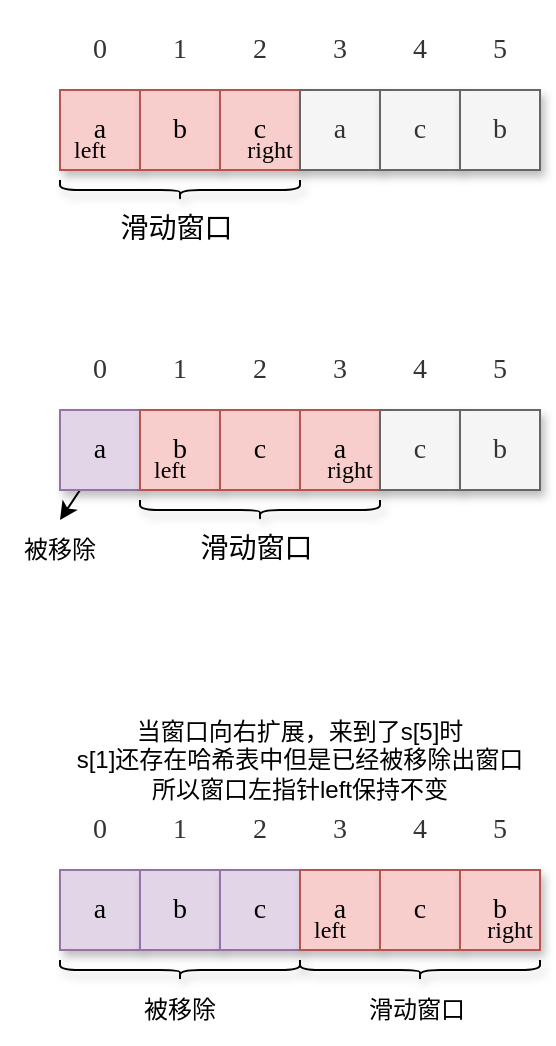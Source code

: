 <mxfile version="16.3.0" type="github">
  <diagram id="tVElOGQIKsX8lntVu8m8" name="第 1 页">
    <mxGraphModel dx="1078" dy="463" grid="1" gridSize="10" guides="1" tooltips="1" connect="1" arrows="1" fold="1" page="1" pageScale="1" pageWidth="827" pageHeight="1169" background="#ffffff" math="0" shadow="0">
      <root>
        <mxCell id="0" />
        <mxCell id="1" parent="0" />
        <mxCell id="j-Q6WdCxTVeyPvP1pBzW-1" value="&lt;font face=&quot;Comic Sans MS&quot; style=&quot;font-size: 14px&quot;&gt;0&lt;/font&gt;" style="rounded=0;whiteSpace=wrap;html=1;shadow=1;fillColor=#f5f5f5;fontColor=#333333;strokeColor=#666666;glass=0;opacity=0;" vertex="1" parent="1">
          <mxGeometry x="240" y="120" width="40" height="40" as="geometry" />
        </mxCell>
        <mxCell id="j-Q6WdCxTVeyPvP1pBzW-2" value="&lt;font face=&quot;Comic Sans MS&quot; style=&quot;font-size: 14px&quot;&gt;1&lt;/font&gt;" style="rounded=0;whiteSpace=wrap;html=1;shadow=1;fillColor=#f5f5f5;fontColor=#333333;strokeColor=#666666;glass=0;opacity=0;" vertex="1" parent="1">
          <mxGeometry x="280" y="120" width="40" height="40" as="geometry" />
        </mxCell>
        <mxCell id="j-Q6WdCxTVeyPvP1pBzW-3" value="&lt;font face=&quot;Comic Sans MS&quot; style=&quot;font-size: 14px&quot;&gt;2&lt;/font&gt;" style="rounded=0;whiteSpace=wrap;html=1;shadow=1;fillColor=#f5f5f5;fontColor=#333333;strokeColor=#666666;glass=0;opacity=0;" vertex="1" parent="1">
          <mxGeometry x="320" y="120" width="40" height="40" as="geometry" />
        </mxCell>
        <mxCell id="j-Q6WdCxTVeyPvP1pBzW-4" value="&lt;font face=&quot;Comic Sans MS&quot;&gt;&lt;span style=&quot;font-size: 14px&quot;&gt;3&lt;/span&gt;&lt;/font&gt;" style="rounded=0;whiteSpace=wrap;html=1;shadow=1;fillColor=#f5f5f5;fontColor=#333333;strokeColor=#666666;glass=0;opacity=0;" vertex="1" parent="1">
          <mxGeometry x="360" y="120" width="40" height="40" as="geometry" />
        </mxCell>
        <mxCell id="j-Q6WdCxTVeyPvP1pBzW-5" value="&lt;font face=&quot;Comic Sans MS&quot; style=&quot;font-size: 14px&quot;&gt;a&lt;/font&gt;" style="rounded=0;whiteSpace=wrap;html=1;shadow=1;fillColor=#f8cecc;strokeColor=#b85450;glass=0;" vertex="1" parent="1">
          <mxGeometry x="240" y="160" width="40" height="40" as="geometry" />
        </mxCell>
        <mxCell id="j-Q6WdCxTVeyPvP1pBzW-6" value="&lt;font face=&quot;Comic Sans MS&quot; style=&quot;font-size: 14px&quot;&gt;b&lt;/font&gt;" style="rounded=0;whiteSpace=wrap;html=1;shadow=1;fillColor=#f8cecc;strokeColor=#b85450;glass=0;" vertex="1" parent="1">
          <mxGeometry x="280" y="160" width="40" height="40" as="geometry" />
        </mxCell>
        <mxCell id="j-Q6WdCxTVeyPvP1pBzW-7" value="&lt;font face=&quot;Comic Sans MS&quot; style=&quot;font-size: 14px&quot;&gt;c&lt;/font&gt;" style="rounded=0;whiteSpace=wrap;html=1;shadow=1;fillColor=#f8cecc;strokeColor=#b85450;glass=0;" vertex="1" parent="1">
          <mxGeometry x="320" y="160" width="40" height="40" as="geometry" />
        </mxCell>
        <mxCell id="j-Q6WdCxTVeyPvP1pBzW-8" value="&lt;font face=&quot;Comic Sans MS&quot; style=&quot;font-size: 14px&quot;&gt;a&lt;/font&gt;" style="rounded=0;whiteSpace=wrap;html=1;shadow=1;fillColor=#f5f5f5;strokeColor=#666666;glass=0;fontColor=#333333;" vertex="1" parent="1">
          <mxGeometry x="360" y="160" width="40" height="40" as="geometry" />
        </mxCell>
        <mxCell id="j-Q6WdCxTVeyPvP1pBzW-10" value="" style="shape=curlyBracket;whiteSpace=wrap;html=1;rounded=1;flipH=1;shadow=1;glass=0;fontFamily=Comic Sans MS;fontSize=14;rotation=90;" vertex="1" parent="1">
          <mxGeometry x="295" y="150" width="10" height="120" as="geometry" />
        </mxCell>
        <mxCell id="j-Q6WdCxTVeyPvP1pBzW-18" value="滑动窗口&amp;nbsp;" style="text;html=1;strokeColor=none;fillColor=none;align=center;verticalAlign=middle;whiteSpace=wrap;rounded=0;shadow=1;glass=0;fontFamily=Comic Sans MS;fontSize=14;" vertex="1" parent="1">
          <mxGeometry x="240" y="220" width="120" height="20" as="geometry" />
        </mxCell>
        <mxCell id="j-Q6WdCxTVeyPvP1pBzW-21" value="&lt;font style=&quot;font-size: 12px&quot;&gt;right&lt;/font&gt;" style="text;html=1;strokeColor=none;fillColor=none;align=center;verticalAlign=middle;whiteSpace=wrap;rounded=0;shadow=1;glass=0;fontFamily=Comic Sans MS;fontSize=12;" vertex="1" parent="1">
          <mxGeometry x="330" y="180" width="30" height="20" as="geometry" />
        </mxCell>
        <mxCell id="j-Q6WdCxTVeyPvP1pBzW-22" value="&lt;font style=&quot;font-size: 12px&quot;&gt;left&lt;/font&gt;" style="text;html=1;strokeColor=none;fillColor=none;align=center;verticalAlign=middle;whiteSpace=wrap;rounded=0;shadow=1;glass=0;fontFamily=Comic Sans MS;fontSize=12;" vertex="1" parent="1">
          <mxGeometry x="240" y="180" width="30" height="20" as="geometry" />
        </mxCell>
        <mxCell id="j-Q6WdCxTVeyPvP1pBzW-36" value="&lt;font face=&quot;Comic Sans MS&quot; style=&quot;font-size: 14px&quot;&gt;c&lt;/font&gt;" style="rounded=0;whiteSpace=wrap;html=1;shadow=1;fillColor=#f5f5f5;strokeColor=#666666;glass=0;fontColor=#333333;" vertex="1" parent="1">
          <mxGeometry x="400" y="160" width="40" height="40" as="geometry" />
        </mxCell>
        <mxCell id="j-Q6WdCxTVeyPvP1pBzW-37" value="&lt;font face=&quot;Comic Sans MS&quot; style=&quot;font-size: 14px&quot;&gt;b&lt;/font&gt;" style="rounded=0;whiteSpace=wrap;html=1;shadow=1;fillColor=#f5f5f5;strokeColor=#666666;glass=0;fontColor=#333333;" vertex="1" parent="1">
          <mxGeometry x="440" y="160" width="40" height="40" as="geometry" />
        </mxCell>
        <mxCell id="j-Q6WdCxTVeyPvP1pBzW-40" value="&lt;font face=&quot;Comic Sans MS&quot; style=&quot;font-size: 14px&quot;&gt;4&lt;/font&gt;" style="rounded=0;whiteSpace=wrap;html=1;shadow=1;fillColor=#f5f5f5;fontColor=#333333;strokeColor=#666666;glass=0;opacity=0;" vertex="1" parent="1">
          <mxGeometry x="400" y="120" width="40" height="40" as="geometry" />
        </mxCell>
        <mxCell id="j-Q6WdCxTVeyPvP1pBzW-41" value="&lt;font face=&quot;Comic Sans MS&quot; style=&quot;font-size: 14px&quot;&gt;5&lt;/font&gt;" style="rounded=0;whiteSpace=wrap;html=1;shadow=1;fillColor=#f5f5f5;fontColor=#333333;strokeColor=#666666;glass=0;opacity=0;" vertex="1" parent="1">
          <mxGeometry x="440" y="120" width="40" height="40" as="geometry" />
        </mxCell>
        <mxCell id="j-Q6WdCxTVeyPvP1pBzW-45" value="&lt;font face=&quot;Comic Sans MS&quot; style=&quot;font-size: 14px&quot;&gt;0&lt;/font&gt;" style="rounded=0;whiteSpace=wrap;html=1;shadow=1;fillColor=#f5f5f5;fontColor=#333333;strokeColor=#666666;glass=0;opacity=0;" vertex="1" parent="1">
          <mxGeometry x="240" y="280" width="40" height="40" as="geometry" />
        </mxCell>
        <mxCell id="j-Q6WdCxTVeyPvP1pBzW-46" value="&lt;font face=&quot;Comic Sans MS&quot; style=&quot;font-size: 14px&quot;&gt;1&lt;/font&gt;" style="rounded=0;whiteSpace=wrap;html=1;shadow=1;fillColor=#f5f5f5;fontColor=#333333;strokeColor=#666666;glass=0;opacity=0;" vertex="1" parent="1">
          <mxGeometry x="280" y="280" width="40" height="40" as="geometry" />
        </mxCell>
        <mxCell id="j-Q6WdCxTVeyPvP1pBzW-47" value="&lt;font face=&quot;Comic Sans MS&quot; style=&quot;font-size: 14px&quot;&gt;2&lt;/font&gt;" style="rounded=0;whiteSpace=wrap;html=1;shadow=1;fillColor=#f5f5f5;fontColor=#333333;strokeColor=#666666;glass=0;opacity=0;" vertex="1" parent="1">
          <mxGeometry x="320" y="280" width="40" height="40" as="geometry" />
        </mxCell>
        <mxCell id="j-Q6WdCxTVeyPvP1pBzW-48" value="&lt;font face=&quot;Comic Sans MS&quot;&gt;&lt;span style=&quot;font-size: 14px&quot;&gt;3&lt;/span&gt;&lt;/font&gt;" style="rounded=0;whiteSpace=wrap;html=1;shadow=1;fillColor=#f5f5f5;fontColor=#333333;strokeColor=#666666;glass=0;opacity=0;" vertex="1" parent="1">
          <mxGeometry x="360" y="280" width="40" height="40" as="geometry" />
        </mxCell>
        <mxCell id="j-Q6WdCxTVeyPvP1pBzW-66" style="rounded=0;orthogonalLoop=1;jettySize=auto;html=1;exitX=0.25;exitY=1;exitDx=0;exitDy=0;entryX=0.5;entryY=0;entryDx=0;entryDy=0;" edge="1" parent="1" source="j-Q6WdCxTVeyPvP1pBzW-49" target="j-Q6WdCxTVeyPvP1pBzW-65">
          <mxGeometry relative="1" as="geometry" />
        </mxCell>
        <mxCell id="j-Q6WdCxTVeyPvP1pBzW-49" value="&lt;font face=&quot;Comic Sans MS&quot; style=&quot;font-size: 14px&quot;&gt;a&lt;/font&gt;" style="rounded=0;whiteSpace=wrap;html=1;shadow=1;fillColor=#e1d5e7;strokeColor=#9673a6;glass=0;" vertex="1" parent="1">
          <mxGeometry x="240" y="320" width="40" height="40" as="geometry" />
        </mxCell>
        <mxCell id="j-Q6WdCxTVeyPvP1pBzW-50" value="&lt;font face=&quot;Comic Sans MS&quot; style=&quot;font-size: 14px&quot;&gt;b&lt;/font&gt;" style="rounded=0;whiteSpace=wrap;html=1;shadow=1;fillColor=#f8cecc;strokeColor=#b85450;glass=0;" vertex="1" parent="1">
          <mxGeometry x="280" y="320" width="40" height="40" as="geometry" />
        </mxCell>
        <mxCell id="j-Q6WdCxTVeyPvP1pBzW-51" value="&lt;font face=&quot;Comic Sans MS&quot; style=&quot;font-size: 14px&quot;&gt;c&lt;/font&gt;" style="rounded=0;whiteSpace=wrap;html=1;shadow=1;fillColor=#f8cecc;strokeColor=#b85450;glass=0;" vertex="1" parent="1">
          <mxGeometry x="320" y="320" width="40" height="40" as="geometry" />
        </mxCell>
        <mxCell id="j-Q6WdCxTVeyPvP1pBzW-52" value="&lt;font face=&quot;Comic Sans MS&quot; style=&quot;font-size: 14px&quot;&gt;a&lt;/font&gt;" style="rounded=0;whiteSpace=wrap;html=1;shadow=1;fillColor=#f8cecc;strokeColor=#b85450;glass=0;" vertex="1" parent="1">
          <mxGeometry x="360" y="320" width="40" height="40" as="geometry" />
        </mxCell>
        <mxCell id="j-Q6WdCxTVeyPvP1pBzW-53" value="" style="shape=curlyBracket;whiteSpace=wrap;html=1;rounded=1;flipH=1;shadow=1;glass=0;fontFamily=Comic Sans MS;fontSize=14;rotation=90;" vertex="1" parent="1">
          <mxGeometry x="335" y="310" width="10" height="120" as="geometry" />
        </mxCell>
        <mxCell id="j-Q6WdCxTVeyPvP1pBzW-54" value="滑动窗口&amp;nbsp;" style="text;html=1;strokeColor=none;fillColor=none;align=center;verticalAlign=middle;whiteSpace=wrap;rounded=0;shadow=1;glass=0;fontFamily=Comic Sans MS;fontSize=14;" vertex="1" parent="1">
          <mxGeometry x="280" y="380" width="120" height="20" as="geometry" />
        </mxCell>
        <mxCell id="j-Q6WdCxTVeyPvP1pBzW-55" value="&lt;font style=&quot;font-size: 12px&quot;&gt;right&lt;/font&gt;" style="text;html=1;strokeColor=none;fillColor=none;align=center;verticalAlign=middle;whiteSpace=wrap;rounded=0;shadow=1;glass=0;fontFamily=Comic Sans MS;fontSize=12;" vertex="1" parent="1">
          <mxGeometry x="370" y="340" width="30" height="20" as="geometry" />
        </mxCell>
        <mxCell id="j-Q6WdCxTVeyPvP1pBzW-56" value="&lt;font style=&quot;font-size: 12px&quot;&gt;left&lt;/font&gt;" style="text;html=1;strokeColor=none;fillColor=none;align=center;verticalAlign=middle;whiteSpace=wrap;rounded=0;shadow=1;glass=0;fontFamily=Comic Sans MS;fontSize=12;" vertex="1" parent="1">
          <mxGeometry x="280" y="340" width="30" height="20" as="geometry" />
        </mxCell>
        <mxCell id="j-Q6WdCxTVeyPvP1pBzW-58" value="&lt;font face=&quot;Comic Sans MS&quot; style=&quot;font-size: 14px&quot;&gt;c&lt;/font&gt;" style="rounded=0;whiteSpace=wrap;html=1;shadow=1;fillColor=#f5f5f5;strokeColor=#666666;glass=0;fontColor=#333333;" vertex="1" parent="1">
          <mxGeometry x="400" y="320" width="40" height="40" as="geometry" />
        </mxCell>
        <mxCell id="j-Q6WdCxTVeyPvP1pBzW-59" value="&lt;font face=&quot;Comic Sans MS&quot; style=&quot;font-size: 14px&quot;&gt;b&lt;/font&gt;" style="rounded=0;whiteSpace=wrap;html=1;shadow=1;fillColor=#f5f5f5;strokeColor=#666666;glass=0;fontColor=#333333;" vertex="1" parent="1">
          <mxGeometry x="440" y="320" width="40" height="40" as="geometry" />
        </mxCell>
        <mxCell id="j-Q6WdCxTVeyPvP1pBzW-61" value="&lt;font face=&quot;Comic Sans MS&quot; style=&quot;font-size: 14px&quot;&gt;4&lt;/font&gt;" style="rounded=0;whiteSpace=wrap;html=1;shadow=1;fillColor=#f5f5f5;fontColor=#333333;strokeColor=#666666;glass=0;opacity=0;" vertex="1" parent="1">
          <mxGeometry x="400" y="280" width="40" height="40" as="geometry" />
        </mxCell>
        <mxCell id="j-Q6WdCxTVeyPvP1pBzW-62" value="&lt;font face=&quot;Comic Sans MS&quot; style=&quot;font-size: 14px&quot;&gt;5&lt;/font&gt;" style="rounded=0;whiteSpace=wrap;html=1;shadow=1;fillColor=#f5f5f5;fontColor=#333333;strokeColor=#666666;glass=0;opacity=0;" vertex="1" parent="1">
          <mxGeometry x="440" y="280" width="40" height="40" as="geometry" />
        </mxCell>
        <mxCell id="j-Q6WdCxTVeyPvP1pBzW-65" value="被移除" style="text;html=1;strokeColor=none;fillColor=none;align=center;verticalAlign=middle;whiteSpace=wrap;rounded=0;" vertex="1" parent="1">
          <mxGeometry x="210" y="375" width="60" height="30" as="geometry" />
        </mxCell>
        <mxCell id="j-Q6WdCxTVeyPvP1pBzW-67" value="&lt;font face=&quot;Comic Sans MS&quot; style=&quot;font-size: 14px&quot;&gt;0&lt;/font&gt;" style="rounded=0;whiteSpace=wrap;html=1;shadow=1;fillColor=#f5f5f5;fontColor=#333333;strokeColor=#666666;glass=0;opacity=0;" vertex="1" parent="1">
          <mxGeometry x="240" y="510" width="40" height="40" as="geometry" />
        </mxCell>
        <mxCell id="j-Q6WdCxTVeyPvP1pBzW-68" value="&lt;font face=&quot;Comic Sans MS&quot; style=&quot;font-size: 14px&quot;&gt;1&lt;/font&gt;" style="rounded=0;whiteSpace=wrap;html=1;shadow=1;fillColor=#f5f5f5;fontColor=#333333;strokeColor=#666666;glass=0;opacity=0;" vertex="1" parent="1">
          <mxGeometry x="280" y="510" width="40" height="40" as="geometry" />
        </mxCell>
        <mxCell id="j-Q6WdCxTVeyPvP1pBzW-69" value="&lt;font face=&quot;Comic Sans MS&quot; style=&quot;font-size: 14px&quot;&gt;2&lt;/font&gt;" style="rounded=0;whiteSpace=wrap;html=1;shadow=1;fillColor=#f5f5f5;fontColor=#333333;strokeColor=#666666;glass=0;opacity=0;" vertex="1" parent="1">
          <mxGeometry x="320" y="510" width="40" height="40" as="geometry" />
        </mxCell>
        <mxCell id="j-Q6WdCxTVeyPvP1pBzW-70" value="&lt;font face=&quot;Comic Sans MS&quot;&gt;&lt;span style=&quot;font-size: 14px&quot;&gt;3&lt;/span&gt;&lt;/font&gt;" style="rounded=0;whiteSpace=wrap;html=1;shadow=1;fillColor=#f5f5f5;fontColor=#333333;strokeColor=#666666;glass=0;opacity=0;" vertex="1" parent="1">
          <mxGeometry x="360" y="510" width="40" height="40" as="geometry" />
        </mxCell>
        <mxCell id="j-Q6WdCxTVeyPvP1pBzW-72" value="&lt;font face=&quot;Comic Sans MS&quot; style=&quot;font-size: 14px&quot;&gt;a&lt;/font&gt;" style="rounded=0;whiteSpace=wrap;html=1;shadow=1;fillColor=#e1d5e7;strokeColor=#9673a6;glass=0;" vertex="1" parent="1">
          <mxGeometry x="240" y="550" width="40" height="40" as="geometry" />
        </mxCell>
        <mxCell id="j-Q6WdCxTVeyPvP1pBzW-73" value="&lt;font face=&quot;Comic Sans MS&quot; style=&quot;font-size: 14px&quot;&gt;b&lt;/font&gt;" style="rounded=0;whiteSpace=wrap;html=1;shadow=1;fillColor=#e1d5e7;strokeColor=#9673a6;glass=0;" vertex="1" parent="1">
          <mxGeometry x="280" y="550" width="40" height="40" as="geometry" />
        </mxCell>
        <mxCell id="j-Q6WdCxTVeyPvP1pBzW-74" value="&lt;font face=&quot;Comic Sans MS&quot;&gt;&lt;span style=&quot;font-size: 14px&quot;&gt;c&lt;/span&gt;&lt;/font&gt;" style="rounded=0;whiteSpace=wrap;html=1;shadow=1;fillColor=#e1d5e7;strokeColor=#9673a6;glass=0;" vertex="1" parent="1">
          <mxGeometry x="320" y="550" width="40" height="40" as="geometry" />
        </mxCell>
        <mxCell id="j-Q6WdCxTVeyPvP1pBzW-75" value="&lt;font face=&quot;Comic Sans MS&quot; style=&quot;font-size: 14px&quot;&gt;a&lt;/font&gt;" style="rounded=0;whiteSpace=wrap;html=1;shadow=1;fillColor=#f8cecc;strokeColor=#b85450;glass=0;" vertex="1" parent="1">
          <mxGeometry x="360" y="550" width="40" height="40" as="geometry" />
        </mxCell>
        <mxCell id="j-Q6WdCxTVeyPvP1pBzW-76" value="" style="shape=curlyBracket;whiteSpace=wrap;html=1;rounded=1;flipH=1;shadow=1;glass=0;fontFamily=Comic Sans MS;fontSize=14;rotation=90;" vertex="1" parent="1">
          <mxGeometry x="415" y="540" width="10" height="120" as="geometry" />
        </mxCell>
        <mxCell id="j-Q6WdCxTVeyPvP1pBzW-77" value="&lt;font style=&quot;font-size: 12px&quot;&gt;滑动窗口&amp;nbsp;&lt;/font&gt;" style="text;html=1;strokeColor=none;fillColor=none;align=center;verticalAlign=middle;whiteSpace=wrap;rounded=0;shadow=1;glass=0;fontFamily=Comic Sans MS;fontSize=14;" vertex="1" parent="1">
          <mxGeometry x="360" y="610" width="120" height="20" as="geometry" />
        </mxCell>
        <mxCell id="j-Q6WdCxTVeyPvP1pBzW-79" value="&lt;font style=&quot;font-size: 12px&quot;&gt;left&lt;/font&gt;" style="text;html=1;strokeColor=none;fillColor=none;align=center;verticalAlign=middle;whiteSpace=wrap;rounded=0;shadow=1;glass=0;fontFamily=Comic Sans MS;fontSize=12;" vertex="1" parent="1">
          <mxGeometry x="360" y="570" width="30" height="20" as="geometry" />
        </mxCell>
        <mxCell id="j-Q6WdCxTVeyPvP1pBzW-81" value="&lt;font face=&quot;Comic Sans MS&quot; style=&quot;font-size: 14px&quot;&gt;c&lt;/font&gt;" style="rounded=0;whiteSpace=wrap;html=1;shadow=1;fillColor=#f8cecc;strokeColor=#b85450;glass=0;" vertex="1" parent="1">
          <mxGeometry x="400" y="550" width="40" height="40" as="geometry" />
        </mxCell>
        <mxCell id="j-Q6WdCxTVeyPvP1pBzW-82" value="&lt;font face=&quot;Comic Sans MS&quot; style=&quot;font-size: 14px&quot;&gt;b&lt;/font&gt;" style="rounded=0;whiteSpace=wrap;html=1;shadow=1;fillColor=#f8cecc;strokeColor=#b85450;glass=0;" vertex="1" parent="1">
          <mxGeometry x="440" y="550" width="40" height="40" as="geometry" />
        </mxCell>
        <mxCell id="j-Q6WdCxTVeyPvP1pBzW-84" value="&lt;font face=&quot;Comic Sans MS&quot; style=&quot;font-size: 14px&quot;&gt;4&lt;/font&gt;" style="rounded=0;whiteSpace=wrap;html=1;shadow=1;fillColor=#f5f5f5;fontColor=#333333;strokeColor=#666666;glass=0;opacity=0;" vertex="1" parent="1">
          <mxGeometry x="400" y="510" width="40" height="40" as="geometry" />
        </mxCell>
        <mxCell id="j-Q6WdCxTVeyPvP1pBzW-85" value="&lt;font face=&quot;Comic Sans MS&quot; style=&quot;font-size: 14px&quot;&gt;5&lt;/font&gt;" style="rounded=0;whiteSpace=wrap;html=1;shadow=1;fillColor=#f5f5f5;fontColor=#333333;strokeColor=#666666;glass=0;opacity=0;" vertex="1" parent="1">
          <mxGeometry x="440" y="510" width="40" height="40" as="geometry" />
        </mxCell>
        <mxCell id="j-Q6WdCxTVeyPvP1pBzW-88" value="被移除" style="text;html=1;strokeColor=none;fillColor=none;align=center;verticalAlign=middle;whiteSpace=wrap;rounded=0;" vertex="1" parent="1">
          <mxGeometry x="270" y="605" width="60" height="30" as="geometry" />
        </mxCell>
        <mxCell id="j-Q6WdCxTVeyPvP1pBzW-78" value="&lt;font style=&quot;font-size: 12px&quot;&gt;right&lt;/font&gt;" style="text;html=1;strokeColor=none;fillColor=none;align=center;verticalAlign=middle;whiteSpace=wrap;rounded=0;shadow=1;glass=0;fontFamily=Comic Sans MS;fontSize=12;" vertex="1" parent="1">
          <mxGeometry x="450" y="570" width="30" height="20" as="geometry" />
        </mxCell>
        <mxCell id="j-Q6WdCxTVeyPvP1pBzW-89" value="" style="shape=curlyBracket;whiteSpace=wrap;html=1;rounded=1;flipH=1;shadow=1;glass=0;fontFamily=Comic Sans MS;fontSize=14;rotation=90;" vertex="1" parent="1">
          <mxGeometry x="295" y="540" width="10" height="120" as="geometry" />
        </mxCell>
        <mxCell id="j-Q6WdCxTVeyPvP1pBzW-90" value="当窗口向右扩展，来到了s[5]时&lt;br&gt;s[1]还存在哈希表中但是已经被移除出窗口&lt;br&gt;所以窗口左指针left保持不变" style="text;html=1;strokeColor=none;fillColor=none;align=center;verticalAlign=middle;whiteSpace=wrap;rounded=0;" vertex="1" parent="1">
          <mxGeometry x="240" y="470" width="240" height="50" as="geometry" />
        </mxCell>
      </root>
    </mxGraphModel>
  </diagram>
</mxfile>
